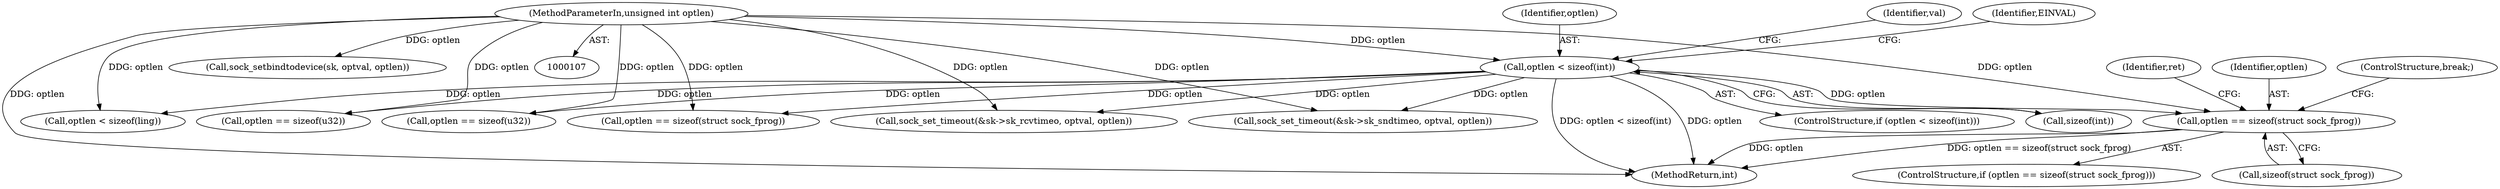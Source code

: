 digraph "0_linux_b98b0bc8c431e3ceb4b26b0dfc8db509518fb290@API" {
"1000596" [label="(Call,optlen == sizeof(struct sock_fprog))"];
"1000137" [label="(Call,optlen < sizeof(int))"];
"1000112" [label="(MethodParameterIn,unsigned int optlen)"];
"1000138" [label="(Identifier,optlen)"];
"1000688" [label="(Call,optlen == sizeof(u32))"];
"1000136" [label="(ControlStructure,if (optlen < sizeof(int)))"];
"1000627" [label="(Call,optlen == sizeof(u32))"];
"1000598" [label="(Call,sizeof(struct sock_fprog))"];
"1000571" [label="(Call,sock_set_timeout(&sk->sk_rcvtimeo, optval, optlen))"];
"1000596" [label="(Call,optlen == sizeof(struct sock_fprog))"];
"1000356" [label="(Call,optlen < sizeof(ling))"];
"1000657" [label="(Call,optlen == sizeof(struct sock_fprog))"];
"1000112" [label="(MethodParameterIn,unsigned int optlen)"];
"1000597" [label="(Identifier,optlen)"];
"1000620" [label="(ControlStructure,break;)"];
"1000582" [label="(Call,sock_set_timeout(&sk->sk_sndtimeo, optval, optlen))"];
"1000132" [label="(Call,sock_setbindtodevice(sk, optval, optlen))"];
"1000139" [label="(Call,sizeof(int))"];
"1000137" [label="(Call,optlen < sizeof(int))"];
"1000146" [label="(Identifier,val)"];
"1000890" [label="(MethodReturn,int)"];
"1000143" [label="(Identifier,EINVAL)"];
"1000603" [label="(Identifier,ret)"];
"1000595" [label="(ControlStructure,if (optlen == sizeof(struct sock_fprog)))"];
"1000596" -> "1000595"  [label="AST: "];
"1000596" -> "1000598"  [label="CFG: "];
"1000597" -> "1000596"  [label="AST: "];
"1000598" -> "1000596"  [label="AST: "];
"1000603" -> "1000596"  [label="CFG: "];
"1000620" -> "1000596"  [label="CFG: "];
"1000596" -> "1000890"  [label="DDG: optlen"];
"1000596" -> "1000890"  [label="DDG: optlen == sizeof(struct sock_fprog)"];
"1000137" -> "1000596"  [label="DDG: optlen"];
"1000112" -> "1000596"  [label="DDG: optlen"];
"1000137" -> "1000136"  [label="AST: "];
"1000137" -> "1000139"  [label="CFG: "];
"1000138" -> "1000137"  [label="AST: "];
"1000139" -> "1000137"  [label="AST: "];
"1000143" -> "1000137"  [label="CFG: "];
"1000146" -> "1000137"  [label="CFG: "];
"1000137" -> "1000890"  [label="DDG: optlen"];
"1000137" -> "1000890"  [label="DDG: optlen < sizeof(int)"];
"1000112" -> "1000137"  [label="DDG: optlen"];
"1000137" -> "1000356"  [label="DDG: optlen"];
"1000137" -> "1000571"  [label="DDG: optlen"];
"1000137" -> "1000582"  [label="DDG: optlen"];
"1000137" -> "1000627"  [label="DDG: optlen"];
"1000137" -> "1000657"  [label="DDG: optlen"];
"1000137" -> "1000688"  [label="DDG: optlen"];
"1000112" -> "1000107"  [label="AST: "];
"1000112" -> "1000890"  [label="DDG: optlen"];
"1000112" -> "1000132"  [label="DDG: optlen"];
"1000112" -> "1000356"  [label="DDG: optlen"];
"1000112" -> "1000571"  [label="DDG: optlen"];
"1000112" -> "1000582"  [label="DDG: optlen"];
"1000112" -> "1000627"  [label="DDG: optlen"];
"1000112" -> "1000657"  [label="DDG: optlen"];
"1000112" -> "1000688"  [label="DDG: optlen"];
}
